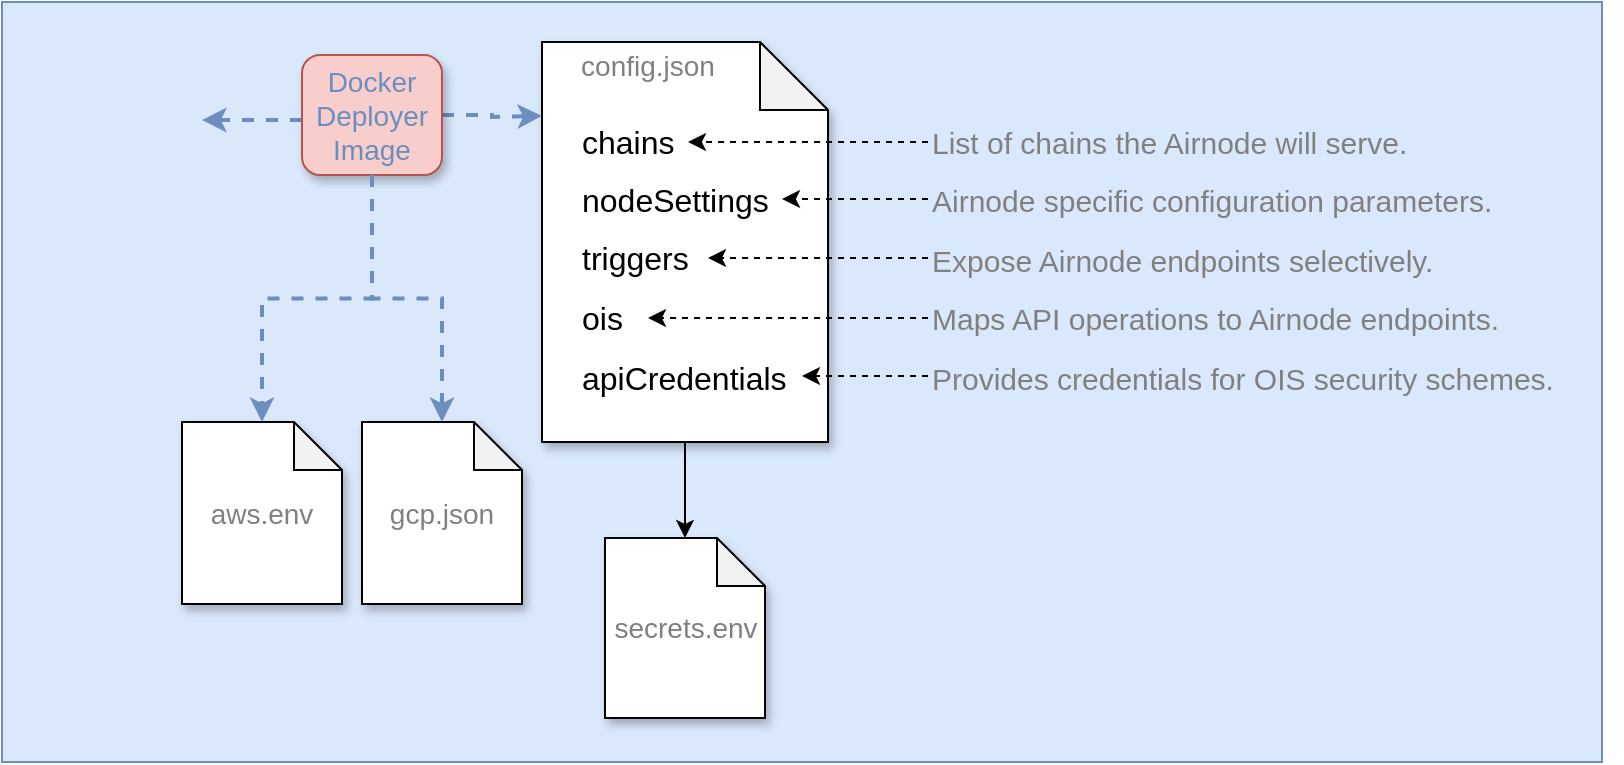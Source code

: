 <mxfile version="20.8.16" type="device"><diagram id="mT2qd8aw5n1E3S2MTiCz" name="Page-1"><mxGraphModel dx="1090" dy="732" grid="1" gridSize="10" guides="1" tooltips="1" connect="1" arrows="1" fold="1" page="1" pageScale="1" pageWidth="850" pageHeight="1100" background="none" math="0" shadow="0"><root><mxCell id="0"/><mxCell id="1" parent="0"/><mxCell id="PjUy6A7dwaP6WEjKrgDJ-1" value="" style="rounded=0;whiteSpace=wrap;html=1;shadow=0;fillColor=#dae8fc;strokeColor=#6c8ebf;" parent="1" vertex="1"><mxGeometry x="10" width="800" height="380" as="geometry"/></mxCell><mxCell id="nz9i8vKxkm-LMwYKm1jx-1" value="" style="shape=note;whiteSpace=wrap;html=1;backgroundOutline=1;darkOpacity=0.05;fontSize=14;size=34;shadow=1;" parent="1" vertex="1"><mxGeometry x="280" y="20" width="143" height="200" as="geometry"/></mxCell><mxCell id="nz9i8vKxkm-LMwYKm1jx-6" value="&lt;font style=&quot;font-size: 15px;&quot;&gt;Maps API operations to Airnode endpoints.&lt;/font&gt;" style="text;html=1;strokeColor=none;fillColor=none;align=left;verticalAlign=middle;whiteSpace=wrap;rounded=0;sketch=0;fontSize=15;fontColor=#808080;fontStyle=0" parent="1" vertex="1"><mxGeometry x="473" y="148" width="327" height="20" as="geometry"/></mxCell><mxCell id="nz9i8vKxkm-LMwYKm1jx-8" value="Expose Airnode endpoints selectively." style="text;html=1;strokeColor=none;fillColor=none;align=left;verticalAlign=middle;whiteSpace=wrap;rounded=0;sketch=0;fontSize=15;fontColor=#808080;fontStyle=0" parent="1" vertex="1"><mxGeometry x="473" y="119" width="327" height="20" as="geometry"/></mxCell><mxCell id="nz9i8vKxkm-LMwYKm1jx-9" value="Airnode specific configuration parameters." style="text;html=1;strokeColor=none;fillColor=none;align=left;verticalAlign=middle;whiteSpace=wrap;rounded=0;sketch=0;fontSize=15;fontColor=#808080;fontStyle=0" parent="1" vertex="1"><mxGeometry x="473" y="88.5" width="327" height="20" as="geometry"/></mxCell><mxCell id="nz9i8vKxkm-LMwYKm1jx-23" value="config.json" style="text;html=1;strokeColor=none;fillColor=none;align=center;verticalAlign=middle;whiteSpace=wrap;rounded=0;shadow=1;sketch=0;fontColor=#808080;fontSize=14;" parent="1" vertex="1"><mxGeometry x="308" y="22" width="50" height="20" as="geometry"/></mxCell><mxCell id="OLD41ySUi8Ef40snu-Cn-1" style="edgeStyle=orthogonalEdgeStyle;rounded=0;orthogonalLoop=1;jettySize=auto;html=1;entryX=0.5;entryY=1;entryDx=0;entryDy=0;entryPerimeter=0;endArrow=none;endFill=0;startArrow=classic;startFill=1;" parent="1" source="nz9i8vKxkm-LMwYKm1jx-24" target="nz9i8vKxkm-LMwYKm1jx-1" edge="1"><mxGeometry relative="1" as="geometry"><mxPoint x="360" y="280" as="targetPoint"/><Array as="points"><mxPoint x="352" y="245"/></Array></mxGeometry></mxCell><mxCell id="nz9i8vKxkm-LMwYKm1jx-24" value="&lt;span style=&quot;color: rgb(128 , 128 , 128)&quot;&gt;secrets.env&lt;/span&gt;" style="shape=note;whiteSpace=wrap;html=1;backgroundOutline=1;darkOpacity=0.05;fontSize=14;size=24;shadow=1;" parent="1" vertex="1"><mxGeometry x="311.5" y="268" width="80" height="90" as="geometry"/></mxCell><mxCell id="pkysSd6FZ5iRAVhKFhNl-2" value="" style="endArrow=classic;html=1;entryX=1;entryY=0.5;entryDx=0;entryDy=0;dashed=1;exitX=0;exitY=0.5;exitDx=0;exitDy=0;" parent="1" source="nz9i8vKxkm-LMwYKm1jx-6" target="pkysSd6FZ5iRAVhKFhNl-8" edge="1"><mxGeometry width="50" height="50" relative="1" as="geometry"><mxPoint x="460" y="158" as="sourcePoint"/><mxPoint x="347" y="118" as="targetPoint"/></mxGeometry></mxCell><mxCell id="pkysSd6FZ5iRAVhKFhNl-3" value="&lt;font style=&quot;font-size: 16px&quot;&gt;chains&lt;/font&gt;" style="text;html=1;strokeColor=none;fillColor=none;align=left;verticalAlign=middle;whiteSpace=wrap;rounded=0;" parent="1" vertex="1"><mxGeometry x="298" y="60" width="55" height="20" as="geometry"/></mxCell><mxCell id="pkysSd6FZ5iRAVhKFhNl-4" value="&lt;font style=&quot;font-size: 16px&quot;&gt;apiCredentials&lt;/font&gt;" style="text;html=1;strokeColor=none;fillColor=none;align=left;verticalAlign=middle;whiteSpace=wrap;rounded=0;" parent="1" vertex="1"><mxGeometry x="298" y="178" width="102" height="20" as="geometry"/></mxCell><mxCell id="pkysSd6FZ5iRAVhKFhNl-6" value="&lt;font style=&quot;font-size: 16px&quot;&gt;nodeSettings&lt;br&gt;&lt;/font&gt;" style="text;html=1;strokeColor=none;fillColor=none;align=left;verticalAlign=middle;whiteSpace=wrap;rounded=0;" parent="1" vertex="1"><mxGeometry x="298" y="88.5" width="105" height="20" as="geometry"/></mxCell><mxCell id="pkysSd6FZ5iRAVhKFhNl-7" value="&lt;font style=&quot;font-size: 16px&quot;&gt;triggers&lt;br&gt;&lt;/font&gt;" style="text;html=1;strokeColor=none;fillColor=none;align=left;verticalAlign=middle;whiteSpace=wrap;rounded=0;" parent="1" vertex="1"><mxGeometry x="298" y="118" width="65" height="20" as="geometry"/></mxCell><mxCell id="pkysSd6FZ5iRAVhKFhNl-8" value="&lt;font style=&quot;font-size: 16px&quot;&gt;ois&lt;/font&gt;" style="text;html=1;strokeColor=none;fillColor=none;align=left;verticalAlign=middle;whiteSpace=wrap;rounded=0;" parent="1" vertex="1"><mxGeometry x="298" y="148" width="35" height="20" as="geometry"/></mxCell><mxCell id="pkysSd6FZ5iRAVhKFhNl-19" value="" style="endArrow=classic;html=1;dashed=1;entryX=1;entryY=0.5;entryDx=0;entryDy=0;exitX=0;exitY=0.5;exitDx=0;exitDy=0;" parent="1" target="pkysSd6FZ5iRAVhKFhNl-7" edge="1"><mxGeometry width="50" height="50" relative="1" as="geometry"><mxPoint x="473" y="128" as="sourcePoint"/><mxPoint x="380" y="325" as="targetPoint"/></mxGeometry></mxCell><mxCell id="pkysSd6FZ5iRAVhKFhNl-20" value="" style="endArrow=classic;html=1;dashed=1;" parent="1" source="nz9i8vKxkm-LMwYKm1jx-9" edge="1"><mxGeometry width="50" height="50" relative="1" as="geometry"><mxPoint x="473" y="98.5" as="sourcePoint"/><mxPoint x="400" y="98.5" as="targetPoint"/></mxGeometry></mxCell><mxCell id="pkysSd6FZ5iRAVhKFhNl-22" value="Provides credentials for OIS security schemes." style="text;html=1;strokeColor=none;fillColor=none;align=left;verticalAlign=middle;whiteSpace=wrap;rounded=0;sketch=0;fontSize=15;fontColor=#808080;fontStyle=0" parent="1" vertex="1"><mxGeometry x="473" y="178" width="347" height="20" as="geometry"/></mxCell><mxCell id="pkysSd6FZ5iRAVhKFhNl-23" value="" style="endArrow=classic;html=1;dashed=1;exitX=0;exitY=0.5;exitDx=0;exitDy=0;" parent="1" edge="1"><mxGeometry width="50" height="50" relative="1" as="geometry"><mxPoint x="473" y="187" as="sourcePoint"/><mxPoint x="410" y="187" as="targetPoint"/></mxGeometry></mxCell><mxCell id="pkysSd6FZ5iRAVhKFhNl-24" value="List of chains the Airnode will serve." style="text;html=1;strokeColor=none;fillColor=none;align=left;verticalAlign=middle;whiteSpace=wrap;rounded=0;sketch=0;fontSize=15;fontColor=#808080;fontStyle=0" parent="1" vertex="1"><mxGeometry x="473" y="60" width="270" height="20" as="geometry"/></mxCell><mxCell id="pkysSd6FZ5iRAVhKFhNl-25" value="" style="endArrow=classic;html=1;dashed=1;exitX=0;exitY=0.5;exitDx=0;exitDy=0;" parent="1" source="pkysSd6FZ5iRAVhKFhNl-24" target="pkysSd6FZ5iRAVhKFhNl-3" edge="1"><mxGeometry width="50" height="50" relative="1" as="geometry"><mxPoint x="473" y="70" as="sourcePoint"/><mxPoint x="380" y="384" as="targetPoint"/></mxGeometry></mxCell><mxCell id="ak6Ke_Uqv2oLZ9xQUbI7-1" value="" style="shape=image;verticalLabelPosition=bottom;labelBackgroundColor=#ffffff;verticalAlign=top;aspect=fixed;imageAspect=0;image=https://miro.medium.com/max/400/1*vfjYLDoXNs9OAdS_bk23RQ.png;" parent="1" vertex="1"><mxGeometry x="30" y="21" width="100" height="75" as="geometry"/></mxCell><mxCell id="cySbGCoa801OPb4DU8vJ-1" value="&lt;font style=&quot;font-size: 14px&quot; color=&quot;#808080&quot;&gt;aws.env&lt;/font&gt;" style="shape=note;whiteSpace=wrap;html=1;backgroundOutline=1;darkOpacity=0.05;size=24;shadow=1;" parent="1" vertex="1"><mxGeometry x="100" y="210" width="80" height="91" as="geometry"/></mxCell><mxCell id="ak6Ke_Uqv2oLZ9xQUbI7-8" value="" style="endArrow=classic;html=1;dashed=1;strokeWidth=2;strokeColor=#6C8EBF;fontColor=#6C8EBF;" parent="1" edge="1"><mxGeometry width="50" height="50" relative="1" as="geometry"><mxPoint x="160" y="59" as="sourcePoint"/><mxPoint x="110" y="59" as="targetPoint"/></mxGeometry></mxCell><mxCell id="cySbGCoa801OPb4DU8vJ-5" style="edgeStyle=orthogonalEdgeStyle;rounded=0;orthogonalLoop=1;jettySize=auto;html=1;entryX=0.5;entryY=0;entryDx=0;entryDy=0;entryPerimeter=0;dashed=1;strokeColor=#6C8EBF;strokeWidth=2;fontColor=#6C8EBF;" parent="1" source="cySbGCoa801OPb4DU8vJ-4" target="cySbGCoa801OPb4DU8vJ-1" edge="1"><mxGeometry relative="1" as="geometry"/></mxCell><mxCell id="cySbGCoa801OPb4DU8vJ-8" style="edgeStyle=orthogonalEdgeStyle;rounded=0;orthogonalLoop=1;jettySize=auto;html=1;dashed=1;strokeColor=#6C8EBF;strokeWidth=2;fontColor=#6C8EBF;" parent="1" source="cySbGCoa801OPb4DU8vJ-4" edge="1"><mxGeometry relative="1" as="geometry"><mxPoint x="280" y="57" as="targetPoint"/></mxGeometry></mxCell><mxCell id="cySbGCoa801OPb4DU8vJ-4" value="&lt;font style=&quot;font-size: 14px&quot; color=&quot;#6c8ebf&quot;&gt;Docker&lt;br&gt;Deployer&lt;br&gt;Image&lt;br&gt;&lt;/font&gt;" style="rounded=1;whiteSpace=wrap;html=1;shadow=1;fillColor=#f8cecc;strokeColor=#b85450;" parent="1" vertex="1"><mxGeometry x="160" y="26.5" width="70" height="60" as="geometry"/></mxCell><mxCell id="s8s9xZO5AzYTKp14f5e5-1" value="&lt;font style=&quot;font-size: 14px&quot; color=&quot;#808080&quot;&gt;gcp.json&lt;/font&gt;" style="shape=note;whiteSpace=wrap;html=1;backgroundOutline=1;darkOpacity=0.05;size=24;shadow=1;" parent="1" vertex="1"><mxGeometry x="190" y="210" width="80" height="91" as="geometry"/></mxCell><mxCell id="s8s9xZO5AzYTKp14f5e5-2" style="edgeStyle=orthogonalEdgeStyle;rounded=0;orthogonalLoop=1;jettySize=auto;html=1;dashed=1;strokeColor=#6C8EBF;strokeWidth=2;fontColor=#6C8EBF;exitX=0.5;exitY=1;exitDx=0;exitDy=0;" parent="1" source="cySbGCoa801OPb4DU8vJ-4" target="s8s9xZO5AzYTKp14f5e5-1" edge="1"><mxGeometry relative="1" as="geometry"><mxPoint x="308" y="420" as="sourcePoint"/><mxPoint x="233" y="543.5" as="targetPoint"/></mxGeometry></mxCell></root></mxGraphModel></diagram></mxfile>